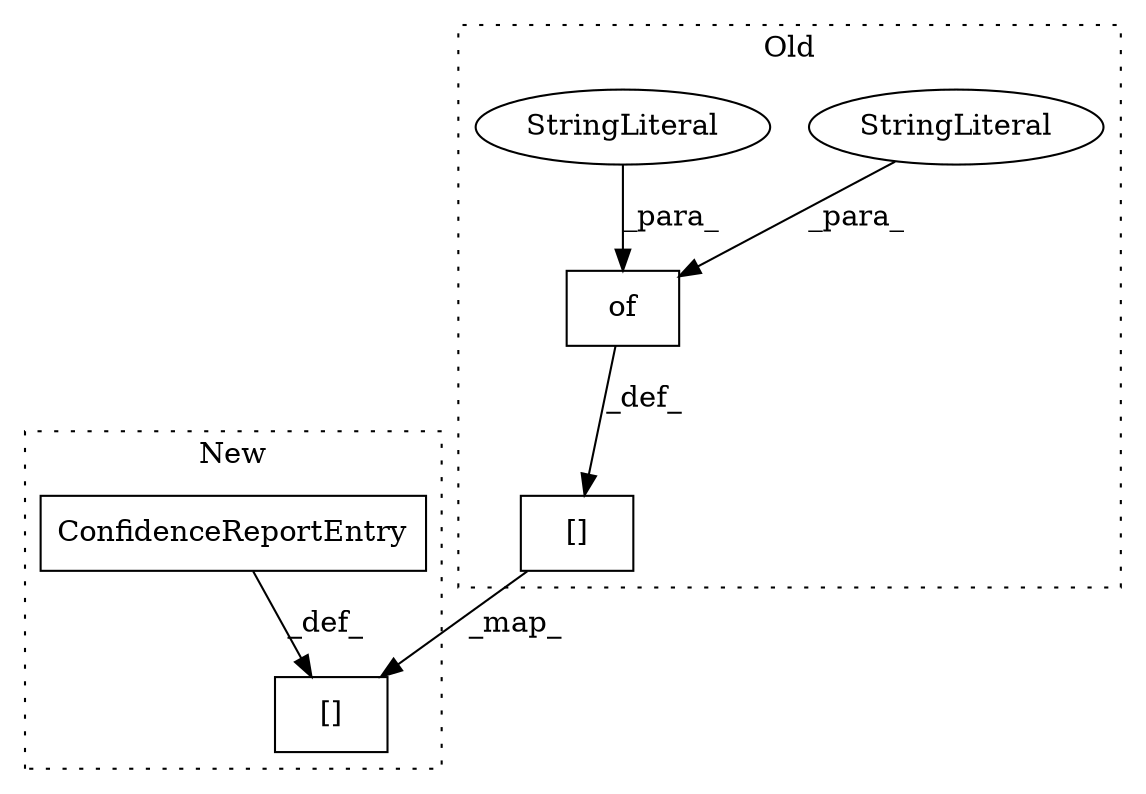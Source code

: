 digraph G {
subgraph cluster0 {
1 [label="of" a="32" s="15467,15543" l="3,1" shape="box"];
3 [label="StringLiteral" a="45" s="15470" l="13" shape="ellipse"];
4 [label="StringLiteral" a="45" s="15508" l="12" shape="ellipse"];
6 [label="[]" a="2" s="15445,15461" l="7,1" shape="box"];
label = "Old";
style="dotted";
}
subgraph cluster1 {
2 [label="ConfidenceReportEntry" a="32" s="15463,15531" l="22,1" shape="box"];
5 [label="[]" a="2" s="15445,15461" l="7,1" shape="box"];
label = "New";
style="dotted";
}
1 -> 6 [label="_def_"];
2 -> 5 [label="_def_"];
3 -> 1 [label="_para_"];
4 -> 1 [label="_para_"];
6 -> 5 [label="_map_"];
}